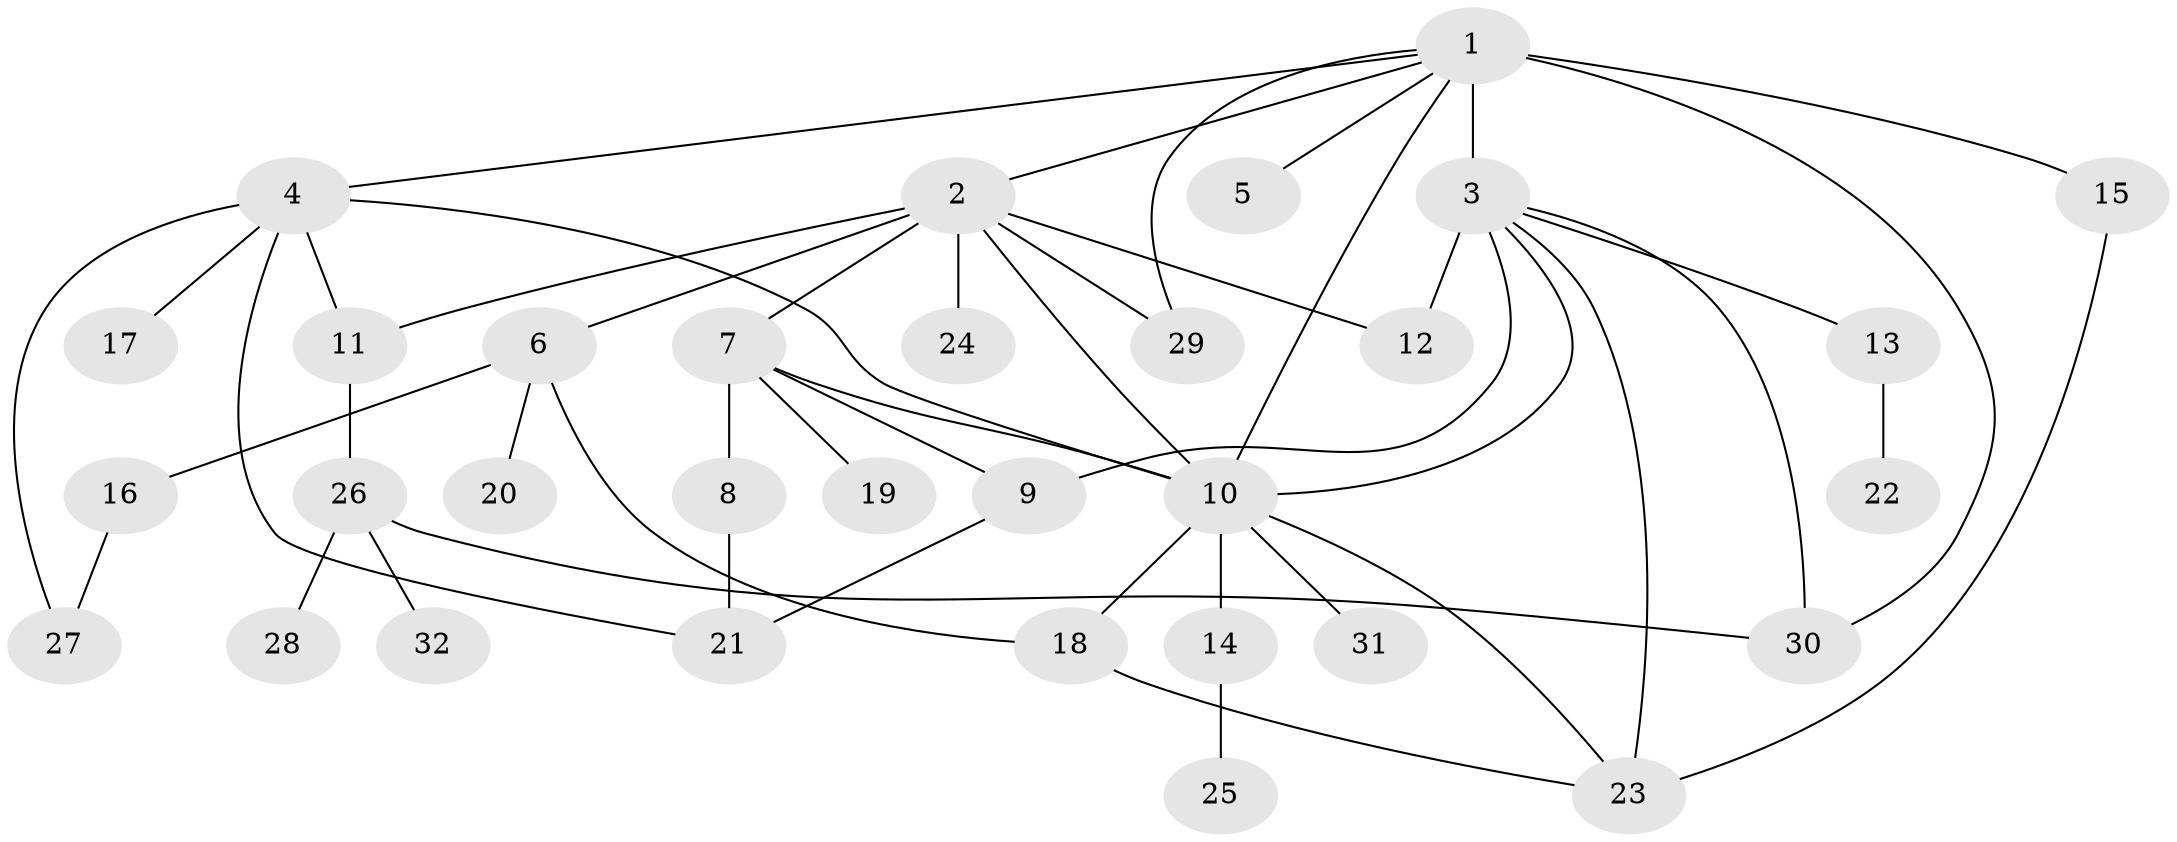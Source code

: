 // original degree distribution, {16: 0.009433962264150943, 4: 0.0660377358490566, 10: 0.009433962264150943, 7: 0.018867924528301886, 2: 0.2358490566037736, 9: 0.009433962264150943, 5: 0.02830188679245283, 11: 0.018867924528301886, 6: 0.018867924528301886, 3: 0.04716981132075472, 1: 0.5377358490566038}
// Generated by graph-tools (version 1.1) at 2025/50/03/04/25 22:50:16]
// undirected, 32 vertices, 48 edges
graph export_dot {
  node [color=gray90,style=filled];
  1;
  2;
  3;
  4;
  5;
  6;
  7;
  8;
  9;
  10;
  11;
  12;
  13;
  14;
  15;
  16;
  17;
  18;
  19;
  20;
  21;
  22;
  23;
  24;
  25;
  26;
  27;
  28;
  29;
  30;
  31;
  32;
  1 -- 2 [weight=2.0];
  1 -- 3 [weight=6.0];
  1 -- 4 [weight=1.0];
  1 -- 5 [weight=1.0];
  1 -- 10 [weight=1.0];
  1 -- 15 [weight=1.0];
  1 -- 29 [weight=1.0];
  1 -- 30 [weight=1.0];
  2 -- 6 [weight=1.0];
  2 -- 7 [weight=1.0];
  2 -- 10 [weight=1.0];
  2 -- 11 [weight=1.0];
  2 -- 12 [weight=1.0];
  2 -- 24 [weight=4.0];
  2 -- 29 [weight=1.0];
  3 -- 9 [weight=1.0];
  3 -- 10 [weight=1.0];
  3 -- 12 [weight=1.0];
  3 -- 13 [weight=1.0];
  3 -- 23 [weight=1.0];
  3 -- 30 [weight=1.0];
  4 -- 10 [weight=1.0];
  4 -- 11 [weight=1.0];
  4 -- 17 [weight=1.0];
  4 -- 21 [weight=1.0];
  4 -- 27 [weight=1.0];
  6 -- 16 [weight=1.0];
  6 -- 18 [weight=1.0];
  6 -- 20 [weight=1.0];
  7 -- 8 [weight=1.0];
  7 -- 9 [weight=1.0];
  7 -- 10 [weight=1.0];
  7 -- 19 [weight=6.0];
  8 -- 21 [weight=1.0];
  9 -- 21 [weight=1.0];
  10 -- 14 [weight=1.0];
  10 -- 18 [weight=1.0];
  10 -- 23 [weight=1.0];
  10 -- 31 [weight=1.0];
  11 -- 26 [weight=3.0];
  13 -- 22 [weight=1.0];
  14 -- 25 [weight=1.0];
  15 -- 23 [weight=1.0];
  16 -- 27 [weight=1.0];
  18 -- 23 [weight=1.0];
  26 -- 28 [weight=1.0];
  26 -- 30 [weight=1.0];
  26 -- 32 [weight=1.0];
}
